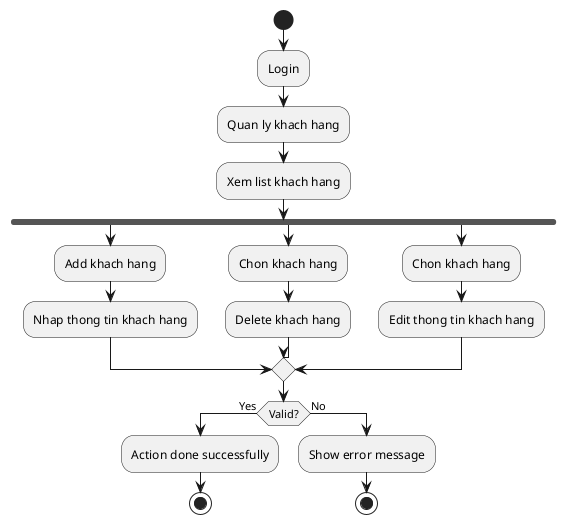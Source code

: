 @startuml QL khachhang

start
:Login;
:Quan ly khach hang;
:Xem list khach hang;
fork
:Add khach hang;
:Nhap thong tin khach hang;

fork again
:Chon khach hang;
:Delete khach hang;

fork again
:Chon khach hang;
:Edit thong tin khach hang;

end merge
if (Valid?) then (Yes)
:Action done successfully;
stop
else (No)
:Show error message;
stop